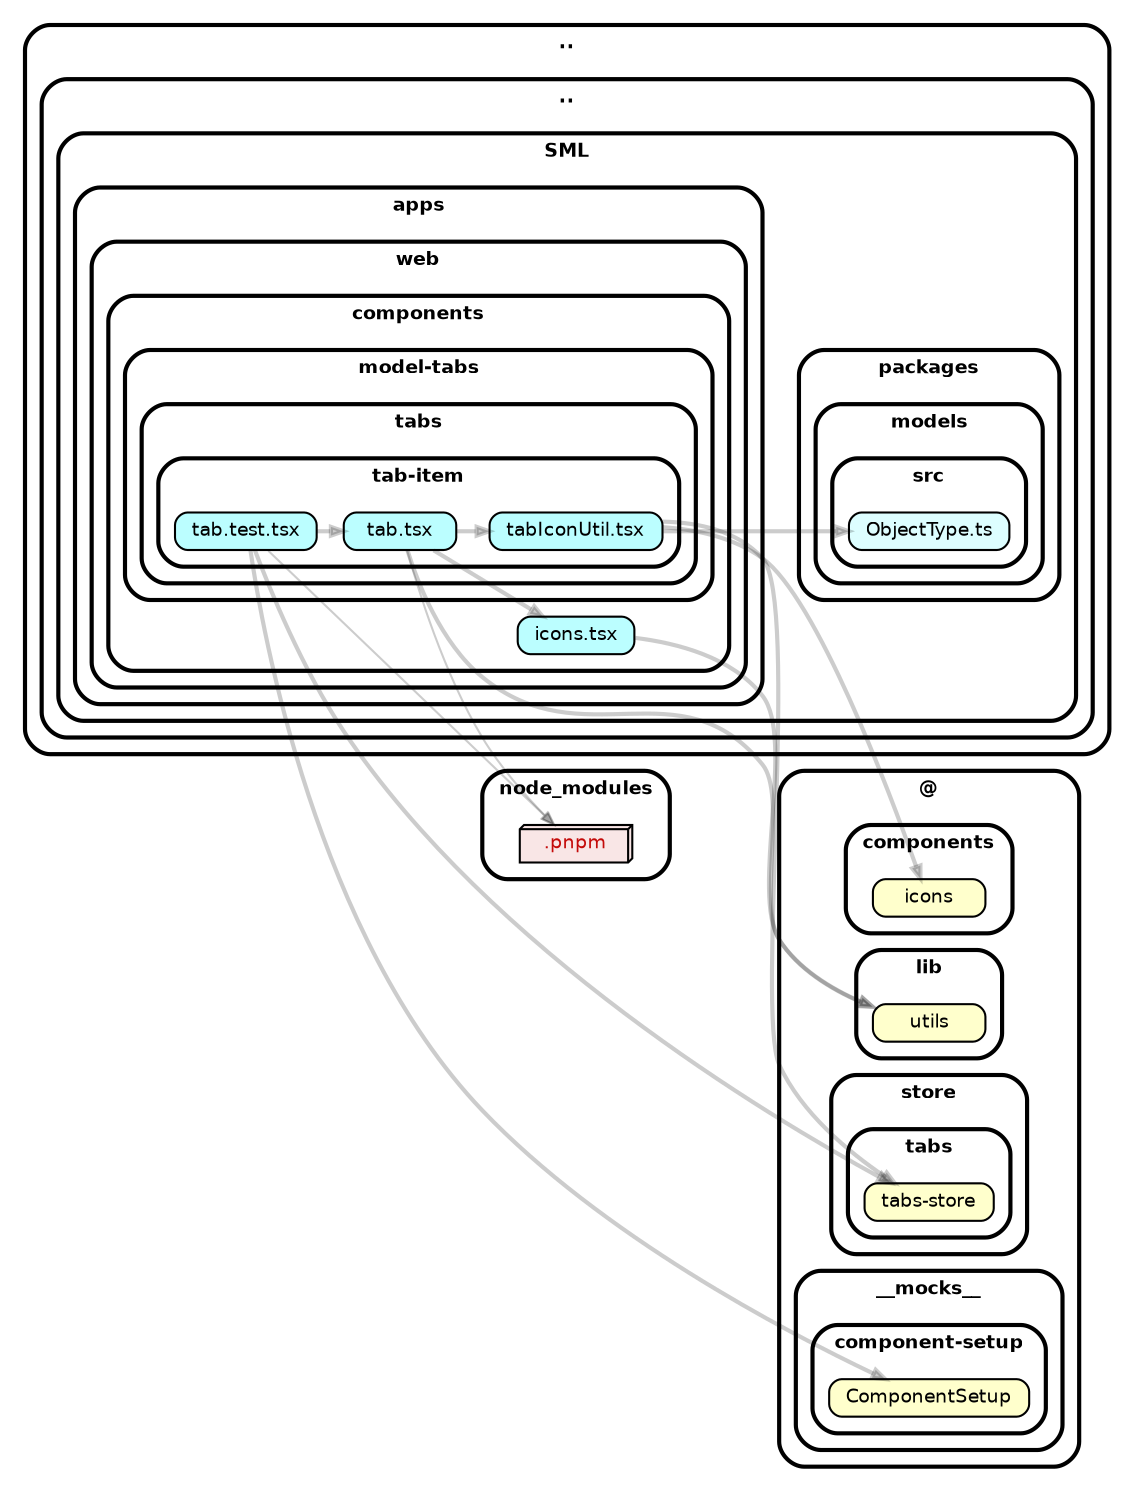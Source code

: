 strict digraph "dependency-cruiser output"{
    rankdir="LR" splines="true" overlap="false" nodesep="0.16" ranksep="0.18" fontname="Helvetica-bold" fontsize="9" style="rounded,bold,filled" fillcolor="#ffffff" compound="true"
    node [shape="box" style="rounded, filled" height="0.2" color="black" fillcolor="#ffffcc" fontcolor="black" fontname="Helvetica" fontsize="9"]
    edge [arrowhead="normal" arrowsize="0.6" penwidth="2.0" color="#00000033" fontname="Helvetica" fontsize="9"]

    subgraph "cluster_.." {label=".." subgraph "cluster_../.." {label=".." subgraph "cluster_../../SML" {label="SML" subgraph "cluster_../../SML/apps" {label="apps" subgraph "cluster_../../SML/apps/web" {label="web" subgraph "cluster_../../SML/apps/web/components" {label="components" "../../SML/apps/web/components/icons.tsx" [label=<icons.tsx> tooltip="icons.tsx" URL="../../SML/apps/web/components/icons.tsx" fillcolor="#bbfeff"] } } } } } }
    "../../SML/apps/web/components/icons.tsx" -> "@/lib/utils"
    subgraph "cluster_.." {label=".." subgraph "cluster_../.." {label=".." subgraph "cluster_../../SML" {label="SML" subgraph "cluster_../../SML/apps" {label="apps" subgraph "cluster_../../SML/apps/web" {label="web" subgraph "cluster_../../SML/apps/web/components" {label="components" subgraph "cluster_../../SML/apps/web/components/model-tabs" {label="model-tabs" subgraph "cluster_../../SML/apps/web/components/model-tabs/tabs" {label="tabs" subgraph "cluster_../../SML/apps/web/components/model-tabs/tabs/tab-item" {label="tab-item" "../../SML/apps/web/components/model-tabs/tabs/tab-item/tab.test.tsx" [label=<tab.test.tsx> tooltip="tab.test.tsx" URL="../../SML/apps/web/components/model-tabs/tabs/tab-item/tab.test.tsx" fillcolor="#bbfeff"] } } } } } } } } }
    "../../SML/apps/web/components/model-tabs/tabs/tab-item/tab.test.tsx" -> "../../SML/apps/web/components/model-tabs/tabs/tab-item/tab.tsx"
    "../../SML/apps/web/components/model-tabs/tabs/tab-item/tab.test.tsx" -> "@/__mocks__/component-setup/ComponentSetup"
    "../../SML/apps/web/components/model-tabs/tabs/tab-item/tab.test.tsx" -> "@/store/tabs/tabs-store"
    "../../SML/apps/web/components/model-tabs/tabs/tab-item/tab.test.tsx" -> "node_modules/.pnpm" [penwidth="1.0"]
    subgraph "cluster_.." {label=".." subgraph "cluster_../.." {label=".." subgraph "cluster_../../SML" {label="SML" subgraph "cluster_../../SML/apps" {label="apps" subgraph "cluster_../../SML/apps/web" {label="web" subgraph "cluster_../../SML/apps/web/components" {label="components" subgraph "cluster_../../SML/apps/web/components/model-tabs" {label="model-tabs" subgraph "cluster_../../SML/apps/web/components/model-tabs/tabs" {label="tabs" subgraph "cluster_../../SML/apps/web/components/model-tabs/tabs/tab-item" {label="tab-item" "../../SML/apps/web/components/model-tabs/tabs/tab-item/tab.tsx" [label=<tab.tsx> tooltip="tab.tsx" URL="../../SML/apps/web/components/model-tabs/tabs/tab-item/tab.tsx" fillcolor="#bbfeff"] } } } } } } } } }
    "../../SML/apps/web/components/model-tabs/tabs/tab-item/tab.tsx" -> "../../SML/apps/web/components/icons.tsx"
    "../../SML/apps/web/components/model-tabs/tabs/tab-item/tab.tsx" -> "../../SML/apps/web/components/model-tabs/tabs/tab-item/tabIconUtil.tsx"
    "../../SML/apps/web/components/model-tabs/tabs/tab-item/tab.tsx" -> "@/lib/utils"
    "../../SML/apps/web/components/model-tabs/tabs/tab-item/tab.tsx" -> "node_modules/.pnpm" [penwidth="1.0"]
    subgraph "cluster_.." {label=".." subgraph "cluster_../.." {label=".." subgraph "cluster_../../SML" {label="SML" subgraph "cluster_../../SML/apps" {label="apps" subgraph "cluster_../../SML/apps/web" {label="web" subgraph "cluster_../../SML/apps/web/components" {label="components" subgraph "cluster_../../SML/apps/web/components/model-tabs" {label="model-tabs" subgraph "cluster_../../SML/apps/web/components/model-tabs/tabs" {label="tabs" subgraph "cluster_../../SML/apps/web/components/model-tabs/tabs/tab-item" {label="tab-item" "../../SML/apps/web/components/model-tabs/tabs/tab-item/tabIconUtil.tsx" [label=<tabIconUtil.tsx> tooltip="tabIconUtil.tsx" URL="../../SML/apps/web/components/model-tabs/tabs/tab-item/tabIconUtil.tsx" fillcolor="#bbfeff"] } } } } } } } } }
    "../../SML/apps/web/components/model-tabs/tabs/tab-item/tabIconUtil.tsx" -> "@/components/icons"
    "../../SML/apps/web/components/model-tabs/tabs/tab-item/tabIconUtil.tsx" -> "@/store/tabs/tabs-store"
    "../../SML/apps/web/components/model-tabs/tabs/tab-item/tabIconUtil.tsx" -> "../../SML/packages/models/src/ObjectType.ts"
    subgraph "cluster_.." {label=".." subgraph "cluster_../.." {label=".." subgraph "cluster_../../SML" {label="SML" subgraph "cluster_../../SML/packages" {label="packages" subgraph "cluster_../../SML/packages/models" {label="models" subgraph "cluster_../../SML/packages/models/src" {label="src" "../../SML/packages/models/src/ObjectType.ts" [label=<ObjectType.ts> tooltip="ObjectType.ts" URL="../../SML/packages/models/src/ObjectType.ts" fillcolor="#ddfeff"] } } } } } }
    subgraph "cluster_@" {label="@" subgraph "cluster_@/__mocks__" {label="__mocks__" subgraph "cluster_@/__mocks__/component-setup" {label="component-setup" "@/__mocks__/component-setup/ComponentSetup" [label=<ComponentSetup> tooltip="ComponentSetup" ] } } }
    subgraph "cluster_@" {label="@" subgraph "cluster_@/components" {label="components" "@/components/icons" [label=<icons> tooltip="icons" ] } }
    subgraph "cluster_@" {label="@" subgraph "cluster_@/lib" {label="lib" "@/lib/utils" [label=<utils> tooltip="utils" ] } }
    subgraph "cluster_@" {label="@" subgraph "cluster_@/store" {label="store" subgraph "cluster_@/store/tabs" {label="tabs" "@/store/tabs/tabs-store" [label=<tabs-store> tooltip="tabs-store" ] } } }
    subgraph "cluster_node_modules" {label="node_modules" "node_modules/.pnpm" [label=<.pnpm> tooltip=".pnpm" URL="https://www.npmjs.com/package/.pnpm" shape="box3d" fillcolor="#c40b0a1a" fontcolor="#c40b0a"] }
}
